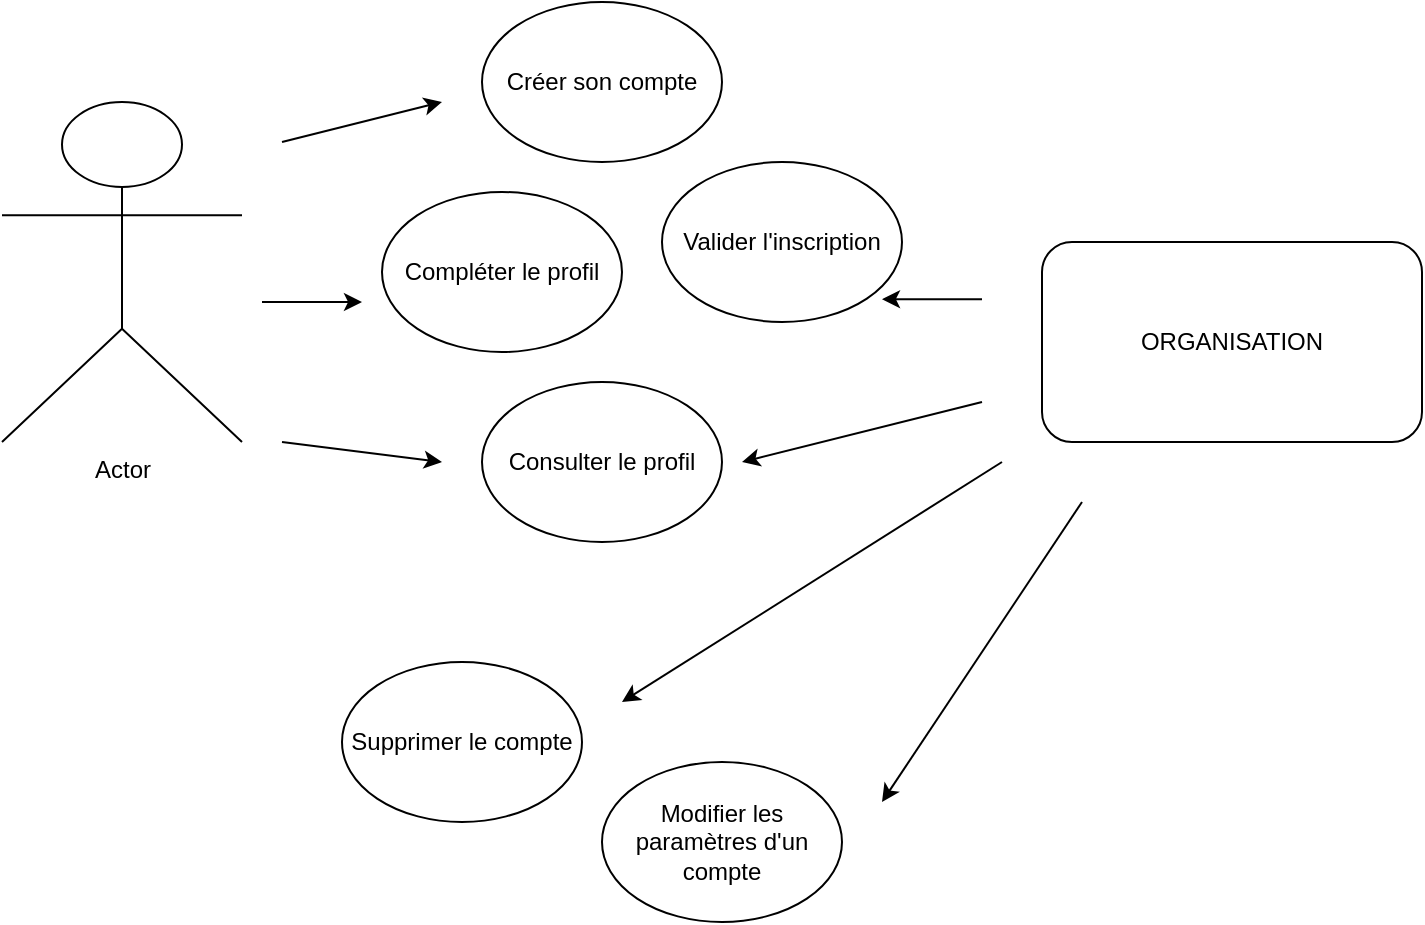 <mxfile version="16.5.2" type="github">
  <diagram id="tc6RuyASvO1Nn48kO2Fu" name="Page-1">
    <mxGraphModel dx="727" dy="767" grid="1" gridSize="10" guides="1" tooltips="1" connect="1" arrows="1" fold="1" page="1" pageScale="1" pageWidth="827" pageHeight="1169" math="0" shadow="0">
      <root>
        <mxCell id="0" />
        <mxCell id="1" parent="0" />
        <mxCell id="MuP_y4Y1Om4tm-9x30yw-2" value="Actor" style="shape=umlActor;verticalLabelPosition=bottom;verticalAlign=top;html=1;outlineConnect=0;" vertex="1" parent="1">
          <mxGeometry y="140" width="120" height="170" as="geometry" />
        </mxCell>
        <mxCell id="MuP_y4Y1Om4tm-9x30yw-3" value="Créer son compte" style="ellipse;whiteSpace=wrap;html=1;" vertex="1" parent="1">
          <mxGeometry x="240" y="90" width="120" height="80" as="geometry" />
        </mxCell>
        <mxCell id="MuP_y4Y1Om4tm-9x30yw-4" value="Valider l&#39;inscription" style="ellipse;whiteSpace=wrap;html=1;" vertex="1" parent="1">
          <mxGeometry x="330" y="170" width="120" height="80" as="geometry" />
        </mxCell>
        <mxCell id="MuP_y4Y1Om4tm-9x30yw-9" value="" style="endArrow=classic;html=1;rounded=0;" edge="1" parent="1">
          <mxGeometry width="50" height="50" relative="1" as="geometry">
            <mxPoint x="140" y="160" as="sourcePoint" />
            <mxPoint x="220" y="140" as="targetPoint" />
          </mxGeometry>
        </mxCell>
        <mxCell id="MuP_y4Y1Om4tm-9x30yw-12" value="" style="endArrow=classic;html=1;rounded=0;" edge="1" parent="1">
          <mxGeometry width="50" height="50" relative="1" as="geometry">
            <mxPoint x="490" y="238.57" as="sourcePoint" />
            <mxPoint x="440" y="238.57" as="targetPoint" />
          </mxGeometry>
        </mxCell>
        <mxCell id="MuP_y4Y1Om4tm-9x30yw-13" value="ORGANISATION" style="rounded=1;whiteSpace=wrap;html=1;" vertex="1" parent="1">
          <mxGeometry x="520" y="210" width="190" height="100" as="geometry" />
        </mxCell>
        <mxCell id="MuP_y4Y1Om4tm-9x30yw-14" value="Compléter le profil" style="ellipse;whiteSpace=wrap;html=1;" vertex="1" parent="1">
          <mxGeometry x="190" y="185" width="120" height="80" as="geometry" />
        </mxCell>
        <mxCell id="MuP_y4Y1Om4tm-9x30yw-16" value="Modifier les paramètres d&#39;un compte" style="ellipse;whiteSpace=wrap;html=1;" vertex="1" parent="1">
          <mxGeometry x="300" y="470" width="120" height="80" as="geometry" />
        </mxCell>
        <mxCell id="MuP_y4Y1Om4tm-9x30yw-17" value="Supprimer le compte" style="ellipse;whiteSpace=wrap;html=1;" vertex="1" parent="1">
          <mxGeometry x="170" y="420" width="120" height="80" as="geometry" />
        </mxCell>
        <mxCell id="MuP_y4Y1Om4tm-9x30yw-18" value="Consulter le profil" style="ellipse;whiteSpace=wrap;html=1;" vertex="1" parent="1">
          <mxGeometry x="240" y="280" width="120" height="80" as="geometry" />
        </mxCell>
        <mxCell id="MuP_y4Y1Om4tm-9x30yw-19" value="" style="endArrow=classic;html=1;rounded=0;" edge="1" parent="1">
          <mxGeometry width="50" height="50" relative="1" as="geometry">
            <mxPoint x="540" y="340" as="sourcePoint" />
            <mxPoint x="440" y="490" as="targetPoint" />
          </mxGeometry>
        </mxCell>
        <mxCell id="MuP_y4Y1Om4tm-9x30yw-20" value="" style="endArrow=classic;html=1;rounded=0;" edge="1" parent="1">
          <mxGeometry width="50" height="50" relative="1" as="geometry">
            <mxPoint x="500" y="320" as="sourcePoint" />
            <mxPoint x="310" y="440" as="targetPoint" />
          </mxGeometry>
        </mxCell>
        <mxCell id="MuP_y4Y1Om4tm-9x30yw-21" value="" style="endArrow=classic;html=1;rounded=0;" edge="1" parent="1">
          <mxGeometry width="50" height="50" relative="1" as="geometry">
            <mxPoint x="490" y="290" as="sourcePoint" />
            <mxPoint x="370" y="320" as="targetPoint" />
          </mxGeometry>
        </mxCell>
        <mxCell id="MuP_y4Y1Om4tm-9x30yw-22" value="" style="endArrow=classic;html=1;rounded=0;" edge="1" parent="1">
          <mxGeometry width="50" height="50" relative="1" as="geometry">
            <mxPoint x="140" y="310" as="sourcePoint" />
            <mxPoint x="220" y="320" as="targetPoint" />
          </mxGeometry>
        </mxCell>
        <mxCell id="MuP_y4Y1Om4tm-9x30yw-23" value="" style="endArrow=classic;html=1;rounded=0;" edge="1" parent="1">
          <mxGeometry width="50" height="50" relative="1" as="geometry">
            <mxPoint x="130" y="240" as="sourcePoint" />
            <mxPoint x="180" y="240" as="targetPoint" />
          </mxGeometry>
        </mxCell>
      </root>
    </mxGraphModel>
  </diagram>
</mxfile>
